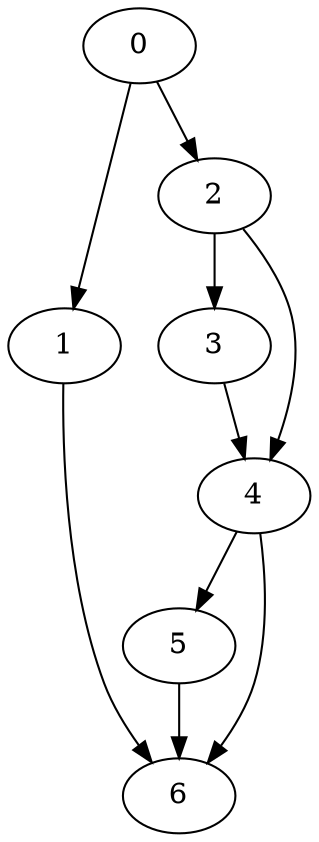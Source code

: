 digraph {
	0
	1
	2
	3
	4
	5
	6
	2 -> 3
	2 -> 4
	3 -> 4
	4 -> 5
	1 -> 6
	4 -> 6
	5 -> 6
	0 -> 1
	0 -> 2
}
